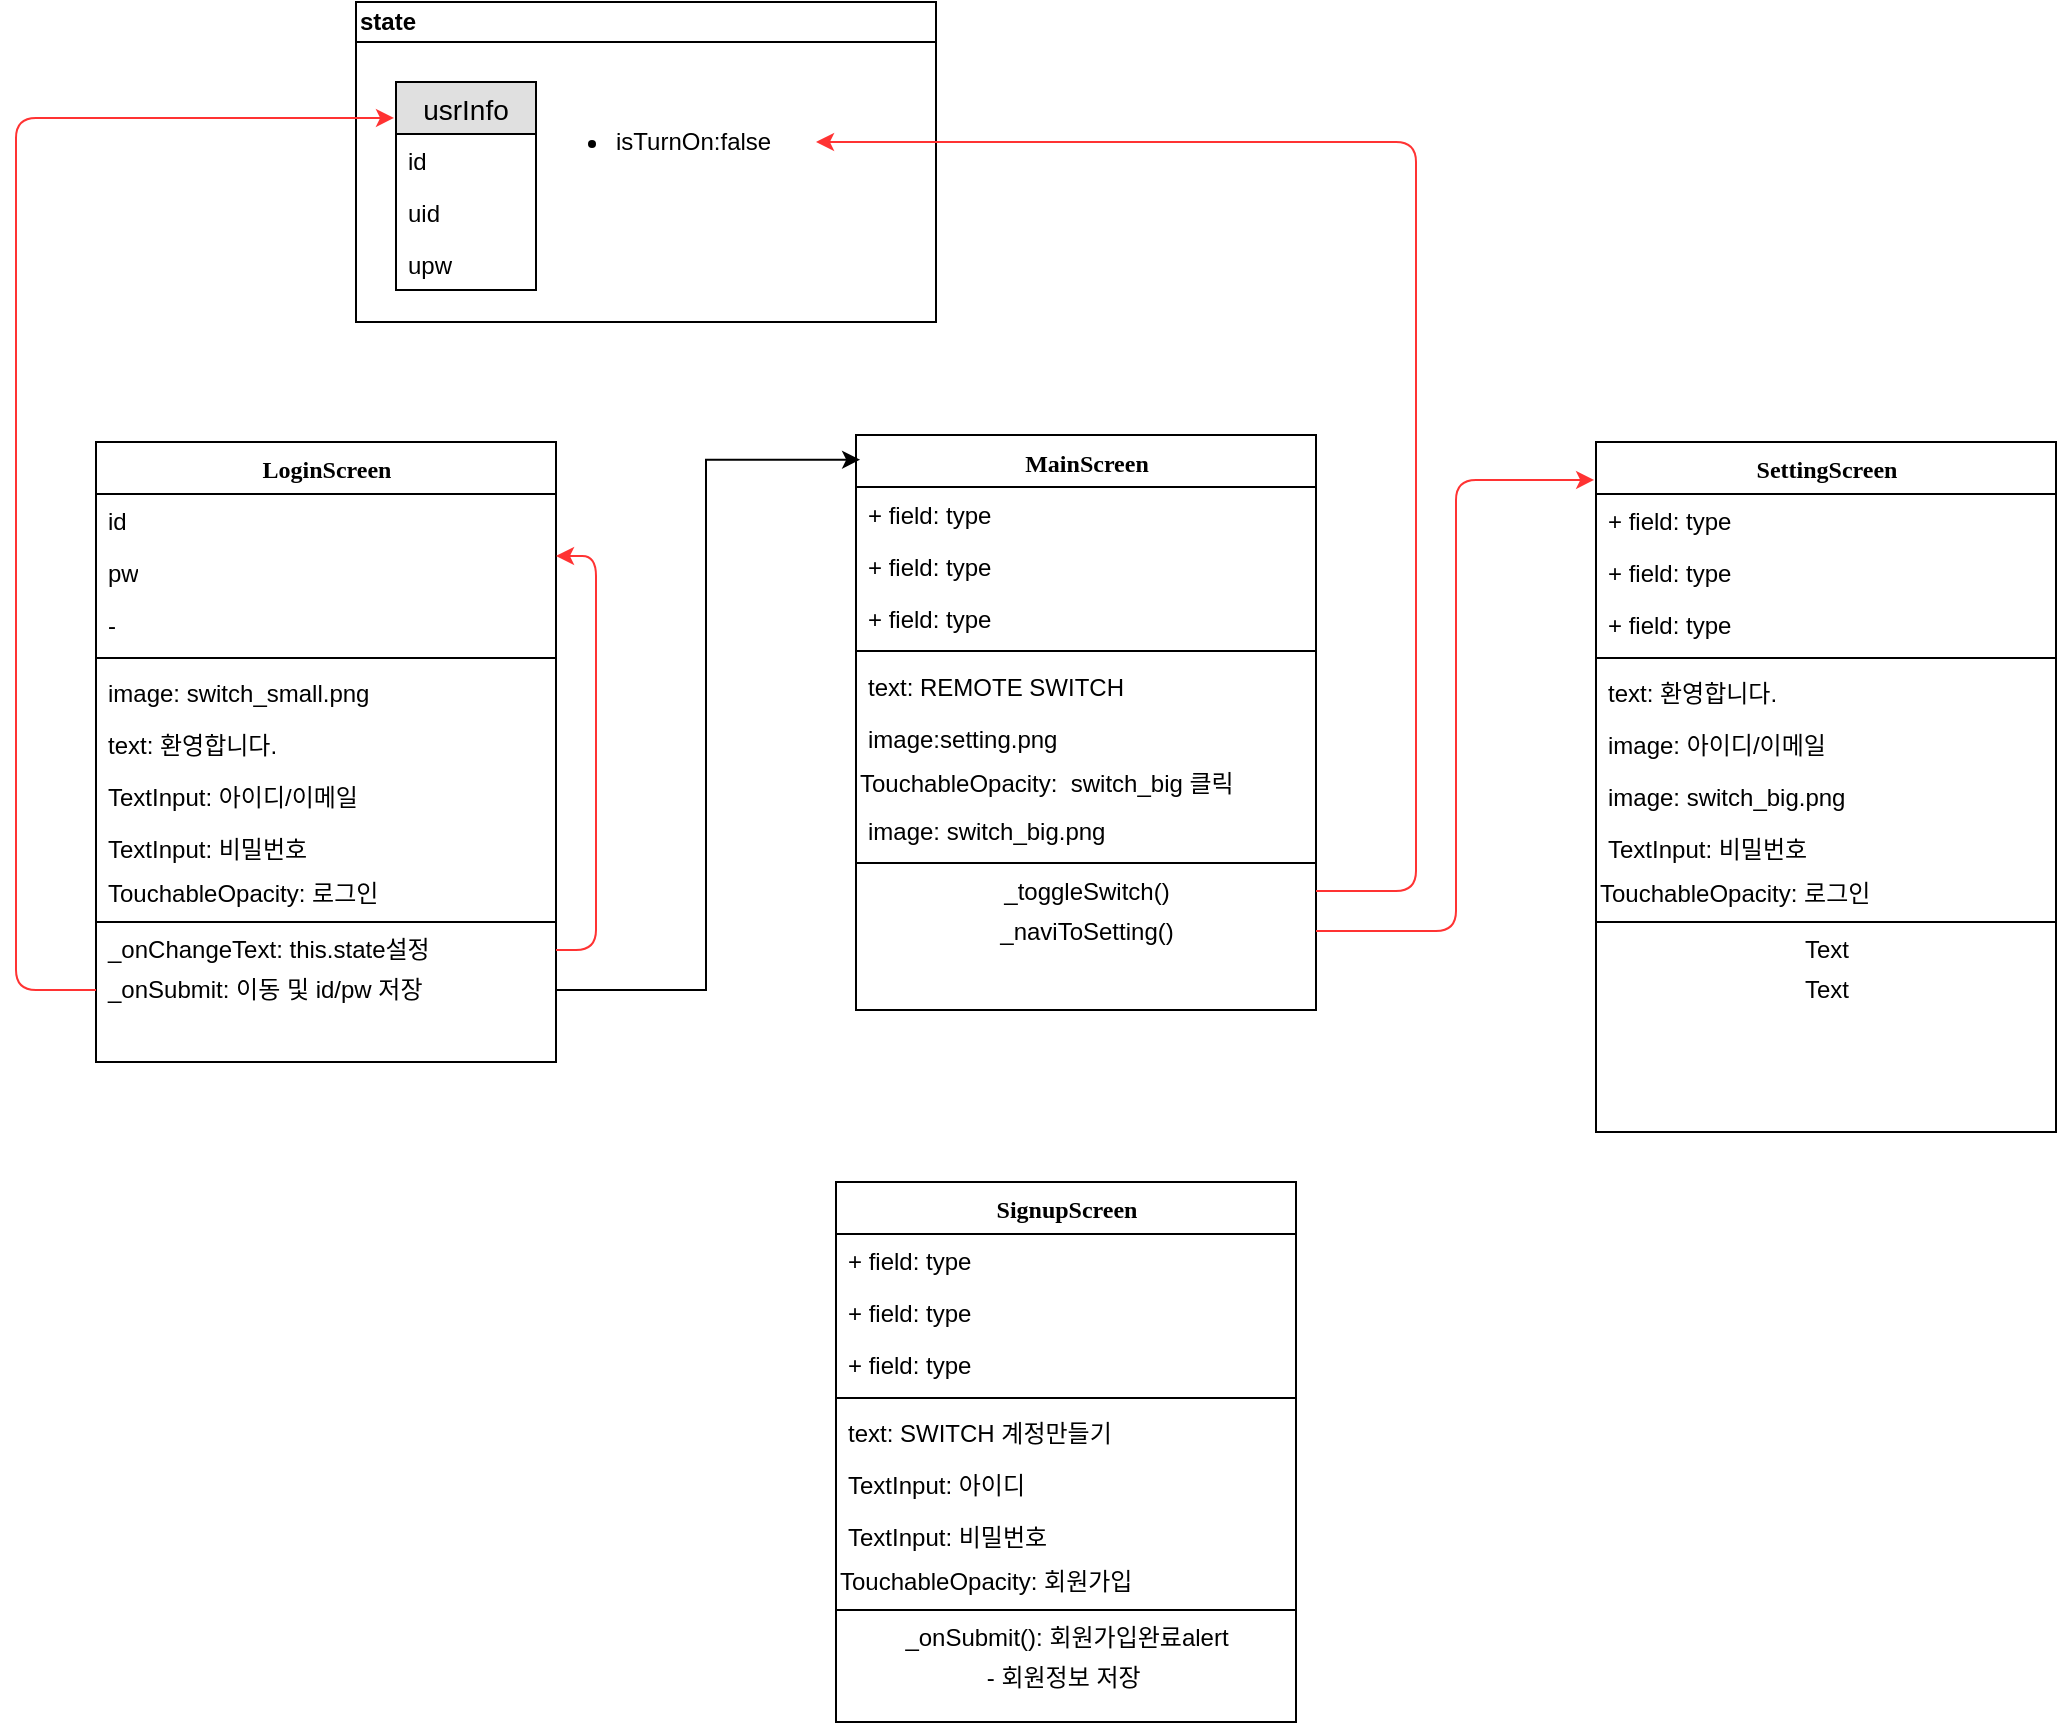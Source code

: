 <mxfile version="12.4.3" type="github" pages="1">
  <diagram name="Page-1" id="9f46799a-70d6-7492-0946-bef42562c5a5">
    <mxGraphModel dx="1024" dy="737" grid="1" gridSize="10" guides="1" tooltips="1" connect="1" arrows="1" fold="1" page="1" pageScale="1" pageWidth="1100" pageHeight="850" background="#ffffff" math="0" shadow="0">
      <root>
        <mxCell id="0"/>
        <mxCell id="1" parent="0"/>
        <mxCell id="78961159f06e98e8-17" value="LoginScreen" style="swimlane;html=1;fontStyle=1;align=center;verticalAlign=top;childLayout=stackLayout;horizontal=1;startSize=26;horizontalStack=0;resizeParent=1;resizeLast=0;collapsible=1;marginBottom=0;swimlaneFillColor=#ffffff;rounded=0;shadow=0;comic=0;labelBackgroundColor=none;strokeWidth=1;fillColor=none;fontFamily=Verdana;fontSize=12" parent="1" vertex="1">
          <mxGeometry x="50" y="240" width="230" height="310" as="geometry"/>
        </mxCell>
        <mxCell id="78961159f06e98e8-21" value="id" style="text;html=1;strokeColor=none;fillColor=none;align=left;verticalAlign=top;spacingLeft=4;spacingRight=4;whiteSpace=wrap;overflow=hidden;rotatable=0;points=[[0,0.5],[1,0.5]];portConstraint=eastwest;" parent="78961159f06e98e8-17" vertex="1">
          <mxGeometry y="26" width="230" height="26" as="geometry"/>
        </mxCell>
        <mxCell id="78961159f06e98e8-23" value="pw" style="text;html=1;strokeColor=none;fillColor=none;align=left;verticalAlign=top;spacingLeft=4;spacingRight=4;whiteSpace=wrap;overflow=hidden;rotatable=0;points=[[0,0.5],[1,0.5]];portConstraint=eastwest;" parent="78961159f06e98e8-17" vertex="1">
          <mxGeometry y="52" width="230" height="26" as="geometry"/>
        </mxCell>
        <mxCell id="78961159f06e98e8-25" value="-" style="text;html=1;strokeColor=none;fillColor=none;align=left;verticalAlign=top;spacingLeft=4;spacingRight=4;whiteSpace=wrap;overflow=hidden;rotatable=0;points=[[0,0.5],[1,0.5]];portConstraint=eastwest;" parent="78961159f06e98e8-17" vertex="1">
          <mxGeometry y="78" width="230" height="26" as="geometry"/>
        </mxCell>
        <mxCell id="78961159f06e98e8-19" value="" style="line;html=1;strokeWidth=1;fillColor=none;align=left;verticalAlign=middle;spacingTop=-1;spacingLeft=3;spacingRight=3;rotatable=0;labelPosition=right;points=[];portConstraint=eastwest;" parent="78961159f06e98e8-17" vertex="1">
          <mxGeometry y="104" width="230" height="8" as="geometry"/>
        </mxCell>
        <mxCell id="78961159f06e98e8-26" value="image: switch_small.png&lt;br&gt;" style="text;html=1;strokeColor=none;fillColor=none;align=left;verticalAlign=top;spacingLeft=4;spacingRight=4;whiteSpace=wrap;overflow=hidden;rotatable=0;points=[[0,0.5],[1,0.5]];portConstraint=eastwest;" parent="78961159f06e98e8-17" vertex="1">
          <mxGeometry y="112" width="230" height="26" as="geometry"/>
        </mxCell>
        <mxCell id="78961159f06e98e8-24" value="text: 환영합니다." style="text;html=1;strokeColor=none;fillColor=none;align=left;verticalAlign=top;spacingLeft=4;spacingRight=4;whiteSpace=wrap;overflow=hidden;rotatable=0;points=[[0,0.5],[1,0.5]];portConstraint=eastwest;" parent="78961159f06e98e8-17" vertex="1">
          <mxGeometry y="138" width="230" height="26" as="geometry"/>
        </mxCell>
        <mxCell id="78961159f06e98e8-20" value="TextInput: 아이디/이메일" style="text;html=1;strokeColor=none;fillColor=none;align=left;verticalAlign=top;spacingLeft=4;spacingRight=4;whiteSpace=wrap;overflow=hidden;rotatable=0;points=[[0,0.5],[1,0.5]];portConstraint=eastwest;" parent="78961159f06e98e8-17" vertex="1">
          <mxGeometry y="164" width="230" height="26" as="geometry"/>
        </mxCell>
        <mxCell id="78961159f06e98e8-27" value="TextInput: 비밀번호" style="text;html=1;strokeColor=none;fillColor=none;align=left;verticalAlign=top;spacingLeft=4;spacingRight=4;whiteSpace=wrap;overflow=hidden;rotatable=0;points=[[0,0.5],[1,0.5]];portConstraint=eastwest;" parent="78961159f06e98e8-17" vertex="1">
          <mxGeometry y="190" width="230" height="26" as="geometry"/>
        </mxCell>
        <mxCell id="iAHlZwpyi8VsyLaIa8Vh-17" value="TouchableOpacity: 로그인" style="text;html=1;resizable=0;autosize=1;align=left;verticalAlign=middle;points=[];fillColor=none;strokeColor=none;rounded=0;spacingLeft=4;" parent="78961159f06e98e8-17" vertex="1">
          <mxGeometry y="216" width="230" height="20" as="geometry"/>
        </mxCell>
        <mxCell id="iAHlZwpyi8VsyLaIa8Vh-15" value="" style="line;html=1;strokeWidth=1;fillColor=none;align=left;verticalAlign=middle;spacingTop=-1;spacingLeft=3;spacingRight=3;rotatable=0;labelPosition=right;points=[];portConstraint=eastwest;" parent="78961159f06e98e8-17" vertex="1">
          <mxGeometry y="236" width="230" height="8" as="geometry"/>
        </mxCell>
        <mxCell id="4_JK1DmcUTIrPNSn4i4a-53" style="edgeStyle=orthogonalEdgeStyle;rounded=1;orthogonalLoop=1;jettySize=auto;html=1;entryX=1;entryY=0.192;entryDx=0;entryDy=0;entryPerimeter=0;strokeColor=#FF3333;" parent="78961159f06e98e8-17" source="iAHlZwpyi8VsyLaIa8Vh-19" target="78961159f06e98e8-23" edge="1">
          <mxGeometry relative="1" as="geometry">
            <Array as="points">
              <mxPoint x="250" y="254"/>
              <mxPoint x="250" y="57"/>
            </Array>
          </mxGeometry>
        </mxCell>
        <mxCell id="iAHlZwpyi8VsyLaIa8Vh-19" value="_onChangeText: this.state설정" style="text;html=1;resizable=0;autosize=1;align=left;verticalAlign=middle;points=[];fillColor=none;strokeColor=none;rounded=0;spacingLeft=4;" parent="78961159f06e98e8-17" vertex="1">
          <mxGeometry y="244" width="230" height="20" as="geometry"/>
        </mxCell>
        <mxCell id="iAHlZwpyi8VsyLaIa8Vh-18" value="_onSubmit: 이동 및 id/pw 저장" style="text;html=1;resizable=0;autosize=1;align=left;verticalAlign=middle;points=[];fillColor=none;strokeColor=none;rounded=0;spacingLeft=4;spacingTop=2;spacingBottom=2;" parent="78961159f06e98e8-17" vertex="1">
          <mxGeometry y="264" width="230" height="20" as="geometry"/>
        </mxCell>
        <mxCell id="4_JK1DmcUTIrPNSn4i4a-1" value="MainScreen" style="swimlane;html=1;fontStyle=1;align=center;verticalAlign=top;childLayout=stackLayout;horizontal=1;startSize=26;horizontalStack=0;resizeParent=1;resizeLast=0;collapsible=1;marginBottom=0;swimlaneFillColor=#ffffff;rounded=0;shadow=0;comic=0;labelBackgroundColor=none;strokeWidth=1;fillColor=none;fontFamily=Verdana;fontSize=12" parent="1" vertex="1">
          <mxGeometry x="430" y="236.5" width="230" height="287.5" as="geometry"/>
        </mxCell>
        <mxCell id="4_JK1DmcUTIrPNSn4i4a-2" value="+ field: type" style="text;html=1;strokeColor=none;fillColor=none;align=left;verticalAlign=top;spacingLeft=4;spacingRight=4;whiteSpace=wrap;overflow=hidden;rotatable=0;points=[[0,0.5],[1,0.5]];portConstraint=eastwest;" parent="4_JK1DmcUTIrPNSn4i4a-1" vertex="1">
          <mxGeometry y="26" width="230" height="26" as="geometry"/>
        </mxCell>
        <mxCell id="4_JK1DmcUTIrPNSn4i4a-3" value="+ field: type" style="text;html=1;strokeColor=none;fillColor=none;align=left;verticalAlign=top;spacingLeft=4;spacingRight=4;whiteSpace=wrap;overflow=hidden;rotatable=0;points=[[0,0.5],[1,0.5]];portConstraint=eastwest;" parent="4_JK1DmcUTIrPNSn4i4a-1" vertex="1">
          <mxGeometry y="52" width="230" height="26" as="geometry"/>
        </mxCell>
        <mxCell id="4_JK1DmcUTIrPNSn4i4a-4" value="+ field: type" style="text;html=1;strokeColor=none;fillColor=none;align=left;verticalAlign=top;spacingLeft=4;spacingRight=4;whiteSpace=wrap;overflow=hidden;rotatable=0;points=[[0,0.5],[1,0.5]];portConstraint=eastwest;" parent="4_JK1DmcUTIrPNSn4i4a-1" vertex="1">
          <mxGeometry y="78" width="230" height="26" as="geometry"/>
        </mxCell>
        <mxCell id="4_JK1DmcUTIrPNSn4i4a-5" value="" style="line;html=1;strokeWidth=1;fillColor=none;align=left;verticalAlign=middle;spacingTop=-1;spacingLeft=3;spacingRight=3;rotatable=0;labelPosition=right;points=[];portConstraint=eastwest;" parent="4_JK1DmcUTIrPNSn4i4a-1" vertex="1">
          <mxGeometry y="104" width="230" height="8" as="geometry"/>
        </mxCell>
        <mxCell id="4_JK1DmcUTIrPNSn4i4a-7" value="text: REMOTE SWITCH" style="text;html=1;strokeColor=none;fillColor=none;align=left;verticalAlign=top;spacingLeft=4;spacingRight=4;whiteSpace=wrap;overflow=hidden;rotatable=0;points=[[0,0.5],[1,0.5]];portConstraint=eastwest;" parent="4_JK1DmcUTIrPNSn4i4a-1" vertex="1">
          <mxGeometry y="112" width="230" height="26" as="geometry"/>
        </mxCell>
        <mxCell id="4_JK1DmcUTIrPNSn4i4a-6" value="image:setting.png" style="text;html=1;strokeColor=none;fillColor=none;align=left;verticalAlign=top;spacingLeft=4;spacingRight=4;whiteSpace=wrap;overflow=hidden;rotatable=0;points=[[0,0.5],[1,0.5]];portConstraint=eastwest;" parent="4_JK1DmcUTIrPNSn4i4a-1" vertex="1">
          <mxGeometry y="138" width="230" height="26" as="geometry"/>
        </mxCell>
        <mxCell id="4_JK1DmcUTIrPNSn4i4a-10" value="TouchableOpacity:&amp;nbsp; switch_big 클릭" style="text;html=1;resizable=0;autosize=1;align=left;verticalAlign=middle;points=[];fillColor=none;strokeColor=none;rounded=0;" parent="4_JK1DmcUTIrPNSn4i4a-1" vertex="1">
          <mxGeometry y="164" width="230" height="20" as="geometry"/>
        </mxCell>
        <mxCell id="4_JK1DmcUTIrPNSn4i4a-9" value="image: switch_big.png&amp;nbsp;" style="text;html=1;strokeColor=none;fillColor=none;align=left;verticalAlign=top;spacingLeft=4;spacingRight=4;whiteSpace=wrap;overflow=hidden;rotatable=0;points=[[0,0.5],[1,0.5]];portConstraint=eastwest;" parent="4_JK1DmcUTIrPNSn4i4a-1" vertex="1">
          <mxGeometry y="184" width="230" height="26" as="geometry"/>
        </mxCell>
        <mxCell id="4_JK1DmcUTIrPNSn4i4a-11" value="" style="line;html=1;strokeWidth=1;fillColor=none;align=left;verticalAlign=middle;spacingTop=-1;spacingLeft=3;spacingRight=3;rotatable=0;labelPosition=right;points=[];portConstraint=eastwest;" parent="4_JK1DmcUTIrPNSn4i4a-1" vertex="1">
          <mxGeometry y="210" width="230" height="8" as="geometry"/>
        </mxCell>
        <mxCell id="4_JK1DmcUTIrPNSn4i4a-12" value="_toggleSwitch()" style="text;html=1;resizable=0;autosize=1;align=center;verticalAlign=middle;points=[];fillColor=none;strokeColor=none;rounded=0;" parent="4_JK1DmcUTIrPNSn4i4a-1" vertex="1">
          <mxGeometry y="218" width="230" height="20" as="geometry"/>
        </mxCell>
        <mxCell id="4_JK1DmcUTIrPNSn4i4a-13" value="_naviToSetting()" style="text;html=1;resizable=0;autosize=1;align=center;verticalAlign=middle;points=[];fillColor=none;strokeColor=none;rounded=0;" parent="4_JK1DmcUTIrPNSn4i4a-1" vertex="1">
          <mxGeometry y="238" width="230" height="20" as="geometry"/>
        </mxCell>
        <mxCell id="4_JK1DmcUTIrPNSn4i4a-19" value="SettingScreen" style="swimlane;html=1;fontStyle=1;align=center;verticalAlign=top;childLayout=stackLayout;horizontal=1;startSize=26;horizontalStack=0;resizeParent=1;resizeLast=0;collapsible=1;marginBottom=0;swimlaneFillColor=#ffffff;rounded=0;shadow=0;comic=0;labelBackgroundColor=none;strokeWidth=1;fillColor=none;fontFamily=Verdana;fontSize=12" parent="1" vertex="1">
          <mxGeometry x="800" y="240" width="230" height="345" as="geometry"/>
        </mxCell>
        <mxCell id="4_JK1DmcUTIrPNSn4i4a-20" value="+ field: type" style="text;html=1;strokeColor=none;fillColor=none;align=left;verticalAlign=top;spacingLeft=4;spacingRight=4;whiteSpace=wrap;overflow=hidden;rotatable=0;points=[[0,0.5],[1,0.5]];portConstraint=eastwest;" parent="4_JK1DmcUTIrPNSn4i4a-19" vertex="1">
          <mxGeometry y="26" width="230" height="26" as="geometry"/>
        </mxCell>
        <mxCell id="4_JK1DmcUTIrPNSn4i4a-21" value="+ field: type" style="text;html=1;strokeColor=none;fillColor=none;align=left;verticalAlign=top;spacingLeft=4;spacingRight=4;whiteSpace=wrap;overflow=hidden;rotatable=0;points=[[0,0.5],[1,0.5]];portConstraint=eastwest;" parent="4_JK1DmcUTIrPNSn4i4a-19" vertex="1">
          <mxGeometry y="52" width="230" height="26" as="geometry"/>
        </mxCell>
        <mxCell id="4_JK1DmcUTIrPNSn4i4a-22" value="+ field: type" style="text;html=1;strokeColor=none;fillColor=none;align=left;verticalAlign=top;spacingLeft=4;spacingRight=4;whiteSpace=wrap;overflow=hidden;rotatable=0;points=[[0,0.5],[1,0.5]];portConstraint=eastwest;" parent="4_JK1DmcUTIrPNSn4i4a-19" vertex="1">
          <mxGeometry y="78" width="230" height="26" as="geometry"/>
        </mxCell>
        <mxCell id="4_JK1DmcUTIrPNSn4i4a-23" value="" style="line;html=1;strokeWidth=1;fillColor=none;align=left;verticalAlign=middle;spacingTop=-1;spacingLeft=3;spacingRight=3;rotatable=0;labelPosition=right;points=[];portConstraint=eastwest;" parent="4_JK1DmcUTIrPNSn4i4a-19" vertex="1">
          <mxGeometry y="104" width="230" height="8" as="geometry"/>
        </mxCell>
        <mxCell id="4_JK1DmcUTIrPNSn4i4a-24" value="text: 환영합니다." style="text;html=1;strokeColor=none;fillColor=none;align=left;verticalAlign=top;spacingLeft=4;spacingRight=4;whiteSpace=wrap;overflow=hidden;rotatable=0;points=[[0,0.5],[1,0.5]];portConstraint=eastwest;" parent="4_JK1DmcUTIrPNSn4i4a-19" vertex="1">
          <mxGeometry y="112" width="230" height="26" as="geometry"/>
        </mxCell>
        <mxCell id="4_JK1DmcUTIrPNSn4i4a-25" value="image: 아이디/이메일" style="text;html=1;strokeColor=none;fillColor=none;align=left;verticalAlign=top;spacingLeft=4;spacingRight=4;whiteSpace=wrap;overflow=hidden;rotatable=0;points=[[0,0.5],[1,0.5]];portConstraint=eastwest;" parent="4_JK1DmcUTIrPNSn4i4a-19" vertex="1">
          <mxGeometry y="138" width="230" height="26" as="geometry"/>
        </mxCell>
        <mxCell id="4_JK1DmcUTIrPNSn4i4a-26" value="image: switch_big.png" style="text;html=1;strokeColor=none;fillColor=none;align=left;verticalAlign=top;spacingLeft=4;spacingRight=4;whiteSpace=wrap;overflow=hidden;rotatable=0;points=[[0,0.5],[1,0.5]];portConstraint=eastwest;" parent="4_JK1DmcUTIrPNSn4i4a-19" vertex="1">
          <mxGeometry y="164" width="230" height="26" as="geometry"/>
        </mxCell>
        <mxCell id="4_JK1DmcUTIrPNSn4i4a-27" value="TextInput: 비밀번호" style="text;html=1;strokeColor=none;fillColor=none;align=left;verticalAlign=top;spacingLeft=4;spacingRight=4;whiteSpace=wrap;overflow=hidden;rotatable=0;points=[[0,0.5],[1,0.5]];portConstraint=eastwest;" parent="4_JK1DmcUTIrPNSn4i4a-19" vertex="1">
          <mxGeometry y="190" width="230" height="26" as="geometry"/>
        </mxCell>
        <mxCell id="4_JK1DmcUTIrPNSn4i4a-28" value="TouchableOpacity: 로그인" style="text;html=1;resizable=0;autosize=1;align=left;verticalAlign=middle;points=[];fillColor=none;strokeColor=none;rounded=0;" parent="4_JK1DmcUTIrPNSn4i4a-19" vertex="1">
          <mxGeometry y="216" width="230" height="20" as="geometry"/>
        </mxCell>
        <mxCell id="4_JK1DmcUTIrPNSn4i4a-29" value="" style="line;html=1;strokeWidth=1;fillColor=none;align=left;verticalAlign=middle;spacingTop=-1;spacingLeft=3;spacingRight=3;rotatable=0;labelPosition=right;points=[];portConstraint=eastwest;" parent="4_JK1DmcUTIrPNSn4i4a-19" vertex="1">
          <mxGeometry y="236" width="230" height="8" as="geometry"/>
        </mxCell>
        <mxCell id="4_JK1DmcUTIrPNSn4i4a-30" value="Text" style="text;html=1;resizable=0;autosize=1;align=center;verticalAlign=middle;points=[];fillColor=none;strokeColor=none;rounded=0;" parent="4_JK1DmcUTIrPNSn4i4a-19" vertex="1">
          <mxGeometry y="244" width="230" height="20" as="geometry"/>
        </mxCell>
        <mxCell id="4_JK1DmcUTIrPNSn4i4a-31" value="Text" style="text;html=1;resizable=0;autosize=1;align=center;verticalAlign=middle;points=[];fillColor=none;strokeColor=none;rounded=0;" parent="4_JK1DmcUTIrPNSn4i4a-19" vertex="1">
          <mxGeometry y="264" width="230" height="20" as="geometry"/>
        </mxCell>
        <mxCell id="4_JK1DmcUTIrPNSn4i4a-35" value="SignupScreen" style="swimlane;html=1;fontStyle=1;align=center;verticalAlign=top;childLayout=stackLayout;horizontal=1;startSize=26;horizontalStack=0;resizeParent=1;resizeLast=0;collapsible=1;marginBottom=0;swimlaneFillColor=#ffffff;rounded=0;shadow=0;comic=0;labelBackgroundColor=none;strokeWidth=1;fillColor=none;fontFamily=Verdana;fontSize=12" parent="1" vertex="1">
          <mxGeometry x="420" y="610" width="230" height="270" as="geometry"/>
        </mxCell>
        <mxCell id="4_JK1DmcUTIrPNSn4i4a-36" value="+ field: type" style="text;html=1;strokeColor=none;fillColor=none;align=left;verticalAlign=top;spacingLeft=4;spacingRight=4;whiteSpace=wrap;overflow=hidden;rotatable=0;points=[[0,0.5],[1,0.5]];portConstraint=eastwest;" parent="4_JK1DmcUTIrPNSn4i4a-35" vertex="1">
          <mxGeometry y="26" width="230" height="26" as="geometry"/>
        </mxCell>
        <mxCell id="4_JK1DmcUTIrPNSn4i4a-37" value="+ field: type" style="text;html=1;strokeColor=none;fillColor=none;align=left;verticalAlign=top;spacingLeft=4;spacingRight=4;whiteSpace=wrap;overflow=hidden;rotatable=0;points=[[0,0.5],[1,0.5]];portConstraint=eastwest;" parent="4_JK1DmcUTIrPNSn4i4a-35" vertex="1">
          <mxGeometry y="52" width="230" height="26" as="geometry"/>
        </mxCell>
        <mxCell id="4_JK1DmcUTIrPNSn4i4a-38" value="+ field: type" style="text;html=1;strokeColor=none;fillColor=none;align=left;verticalAlign=top;spacingLeft=4;spacingRight=4;whiteSpace=wrap;overflow=hidden;rotatable=0;points=[[0,0.5],[1,0.5]];portConstraint=eastwest;" parent="4_JK1DmcUTIrPNSn4i4a-35" vertex="1">
          <mxGeometry y="78" width="230" height="26" as="geometry"/>
        </mxCell>
        <mxCell id="4_JK1DmcUTIrPNSn4i4a-39" value="" style="line;html=1;strokeWidth=1;fillColor=none;align=left;verticalAlign=middle;spacingTop=-1;spacingLeft=3;spacingRight=3;rotatable=0;labelPosition=right;points=[];portConstraint=eastwest;" parent="4_JK1DmcUTIrPNSn4i4a-35" vertex="1">
          <mxGeometry y="104" width="230" height="8" as="geometry"/>
        </mxCell>
        <mxCell id="4_JK1DmcUTIrPNSn4i4a-40" value="text: SWITCH 계정만들기" style="text;html=1;strokeColor=none;fillColor=none;align=left;verticalAlign=top;spacingLeft=4;spacingRight=4;whiteSpace=wrap;overflow=hidden;rotatable=0;points=[[0,0.5],[1,0.5]];portConstraint=eastwest;" parent="4_JK1DmcUTIrPNSn4i4a-35" vertex="1">
          <mxGeometry y="112" width="230" height="26" as="geometry"/>
        </mxCell>
        <mxCell id="4_JK1DmcUTIrPNSn4i4a-42" value="TextInput: 아이디" style="text;html=1;strokeColor=none;fillColor=none;align=left;verticalAlign=top;spacingLeft=4;spacingRight=4;whiteSpace=wrap;overflow=hidden;rotatable=0;points=[[0,0.5],[1,0.5]];portConstraint=eastwest;" parent="4_JK1DmcUTIrPNSn4i4a-35" vertex="1">
          <mxGeometry y="138" width="230" height="26" as="geometry"/>
        </mxCell>
        <mxCell id="4_JK1DmcUTIrPNSn4i4a-43" value="TextInput: 비밀번호" style="text;html=1;strokeColor=none;fillColor=none;align=left;verticalAlign=top;spacingLeft=4;spacingRight=4;whiteSpace=wrap;overflow=hidden;rotatable=0;points=[[0,0.5],[1,0.5]];portConstraint=eastwest;" parent="4_JK1DmcUTIrPNSn4i4a-35" vertex="1">
          <mxGeometry y="164" width="230" height="26" as="geometry"/>
        </mxCell>
        <mxCell id="4_JK1DmcUTIrPNSn4i4a-44" value="TouchableOpacity: 회원가입" style="text;html=1;resizable=0;autosize=1;align=left;verticalAlign=middle;points=[];fillColor=none;strokeColor=none;rounded=0;" parent="4_JK1DmcUTIrPNSn4i4a-35" vertex="1">
          <mxGeometry y="190" width="230" height="20" as="geometry"/>
        </mxCell>
        <mxCell id="4_JK1DmcUTIrPNSn4i4a-45" value="" style="line;html=1;strokeWidth=1;fillColor=none;align=left;verticalAlign=middle;spacingTop=-1;spacingLeft=3;spacingRight=3;rotatable=0;labelPosition=right;points=[];portConstraint=eastwest;" parent="4_JK1DmcUTIrPNSn4i4a-35" vertex="1">
          <mxGeometry y="210" width="230" height="8" as="geometry"/>
        </mxCell>
        <mxCell id="4_JK1DmcUTIrPNSn4i4a-46" value="_onSubmit(): 회원가입완료alert" style="text;html=1;resizable=0;autosize=1;align=center;verticalAlign=middle;points=[];fillColor=none;strokeColor=none;rounded=0;" parent="4_JK1DmcUTIrPNSn4i4a-35" vertex="1">
          <mxGeometry y="218" width="230" height="20" as="geometry"/>
        </mxCell>
        <mxCell id="4_JK1DmcUTIrPNSn4i4a-47" value="&amp;nbsp;- 회원정보 저장&amp;nbsp;&amp;nbsp;" style="text;html=1;resizable=0;autosize=1;align=center;verticalAlign=middle;points=[];fillColor=none;strokeColor=none;rounded=0;" parent="4_JK1DmcUTIrPNSn4i4a-35" vertex="1">
          <mxGeometry y="238" width="230" height="20" as="geometry"/>
        </mxCell>
        <mxCell id="4_JK1DmcUTIrPNSn4i4a-51" style="edgeStyle=orthogonalEdgeStyle;rounded=0;orthogonalLoop=1;jettySize=auto;html=1;entryX=0.009;entryY=0.043;entryDx=0;entryDy=0;entryPerimeter=0;" parent="1" source="iAHlZwpyi8VsyLaIa8Vh-18" target="4_JK1DmcUTIrPNSn4i4a-1" edge="1">
          <mxGeometry relative="1" as="geometry"/>
        </mxCell>
        <mxCell id="wSXgMUYu-MjiUpLtR-jo-36" value="state" style="swimlane;html=1;startSize=20;horizontal=1;containerType=tree;align=left;" vertex="1" parent="1">
          <mxGeometry x="180" y="20" width="290" height="160" as="geometry"/>
        </mxCell>
        <mxCell id="wSXgMUYu-MjiUpLtR-jo-37" value="usrInfo" style="swimlane;fontStyle=0;childLayout=stackLayout;horizontal=1;startSize=26;fillColor=#e0e0e0;horizontalStack=0;resizeParent=1;resizeParentMax=0;resizeLast=0;collapsible=1;marginBottom=0;swimlaneFillColor=#ffffff;align=center;fontSize=14;" vertex="1" parent="wSXgMUYu-MjiUpLtR-jo-36">
          <mxGeometry x="20" y="40" width="70" height="104" as="geometry"/>
        </mxCell>
        <mxCell id="wSXgMUYu-MjiUpLtR-jo-38" value="id" style="text;strokeColor=none;fillColor=none;spacingLeft=4;spacingRight=4;overflow=hidden;rotatable=0;points=[[0,0.5],[1,0.5]];portConstraint=eastwest;fontSize=12;" vertex="1" parent="wSXgMUYu-MjiUpLtR-jo-37">
          <mxGeometry y="26" width="70" height="26" as="geometry"/>
        </mxCell>
        <mxCell id="wSXgMUYu-MjiUpLtR-jo-39" value="uid" style="text;strokeColor=none;fillColor=none;spacingLeft=4;spacingRight=4;overflow=hidden;rotatable=0;points=[[0,0.5],[1,0.5]];portConstraint=eastwest;fontSize=12;" vertex="1" parent="wSXgMUYu-MjiUpLtR-jo-37">
          <mxGeometry y="52" width="70" height="26" as="geometry"/>
        </mxCell>
        <mxCell id="wSXgMUYu-MjiUpLtR-jo-40" value="upw" style="text;strokeColor=none;fillColor=none;spacingLeft=4;spacingRight=4;overflow=hidden;rotatable=0;points=[[0,0.5],[1,0.5]];portConstraint=eastwest;fontSize=12;" vertex="1" parent="wSXgMUYu-MjiUpLtR-jo-37">
          <mxGeometry y="78" width="70" height="26" as="geometry"/>
        </mxCell>
        <mxCell id="wSXgMUYu-MjiUpLtR-jo-42" value="&lt;ul&gt;&lt;li&gt;isTurnOn:false&lt;/li&gt;&lt;/ul&gt;" style="text;strokeColor=none;fillColor=none;html=1;whiteSpace=wrap;verticalAlign=middle;overflow=hidden;align=left;spacing=0;" vertex="1" parent="wSXgMUYu-MjiUpLtR-jo-36">
          <mxGeometry x="90" y="30" width="140" height="80" as="geometry"/>
        </mxCell>
        <mxCell id="wSXgMUYu-MjiUpLtR-jo-41" style="edgeStyle=orthogonalEdgeStyle;rounded=1;orthogonalLoop=1;jettySize=auto;html=1;entryX=-0.014;entryY=0.173;entryDx=0;entryDy=0;entryPerimeter=0;strokeColor=#FF3333;" edge="1" parent="1" source="iAHlZwpyi8VsyLaIa8Vh-18" target="wSXgMUYu-MjiUpLtR-jo-37">
          <mxGeometry relative="1" as="geometry">
            <Array as="points">
              <mxPoint x="10" y="514"/>
              <mxPoint x="10" y="78"/>
            </Array>
          </mxGeometry>
        </mxCell>
        <mxCell id="wSXgMUYu-MjiUpLtR-jo-43" style="edgeStyle=orthogonalEdgeStyle;rounded=1;orthogonalLoop=1;jettySize=auto;html=1;entryX=1;entryY=0.5;entryDx=0;entryDy=0;strokeColor=#FF3333;" edge="1" parent="1" source="4_JK1DmcUTIrPNSn4i4a-12" target="wSXgMUYu-MjiUpLtR-jo-42">
          <mxGeometry relative="1" as="geometry">
            <Array as="points">
              <mxPoint x="710" y="465"/>
              <mxPoint x="710" y="90"/>
            </Array>
          </mxGeometry>
        </mxCell>
        <mxCell id="wSXgMUYu-MjiUpLtR-jo-44" style="edgeStyle=orthogonalEdgeStyle;rounded=1;orthogonalLoop=1;jettySize=auto;html=1;entryX=-0.004;entryY=0.055;entryDx=0;entryDy=0;entryPerimeter=0;strokeColor=#FF3333;" edge="1" parent="1" source="4_JK1DmcUTIrPNSn4i4a-13" target="4_JK1DmcUTIrPNSn4i4a-19">
          <mxGeometry relative="1" as="geometry"/>
        </mxCell>
      </root>
    </mxGraphModel>
  </diagram>
</mxfile>
